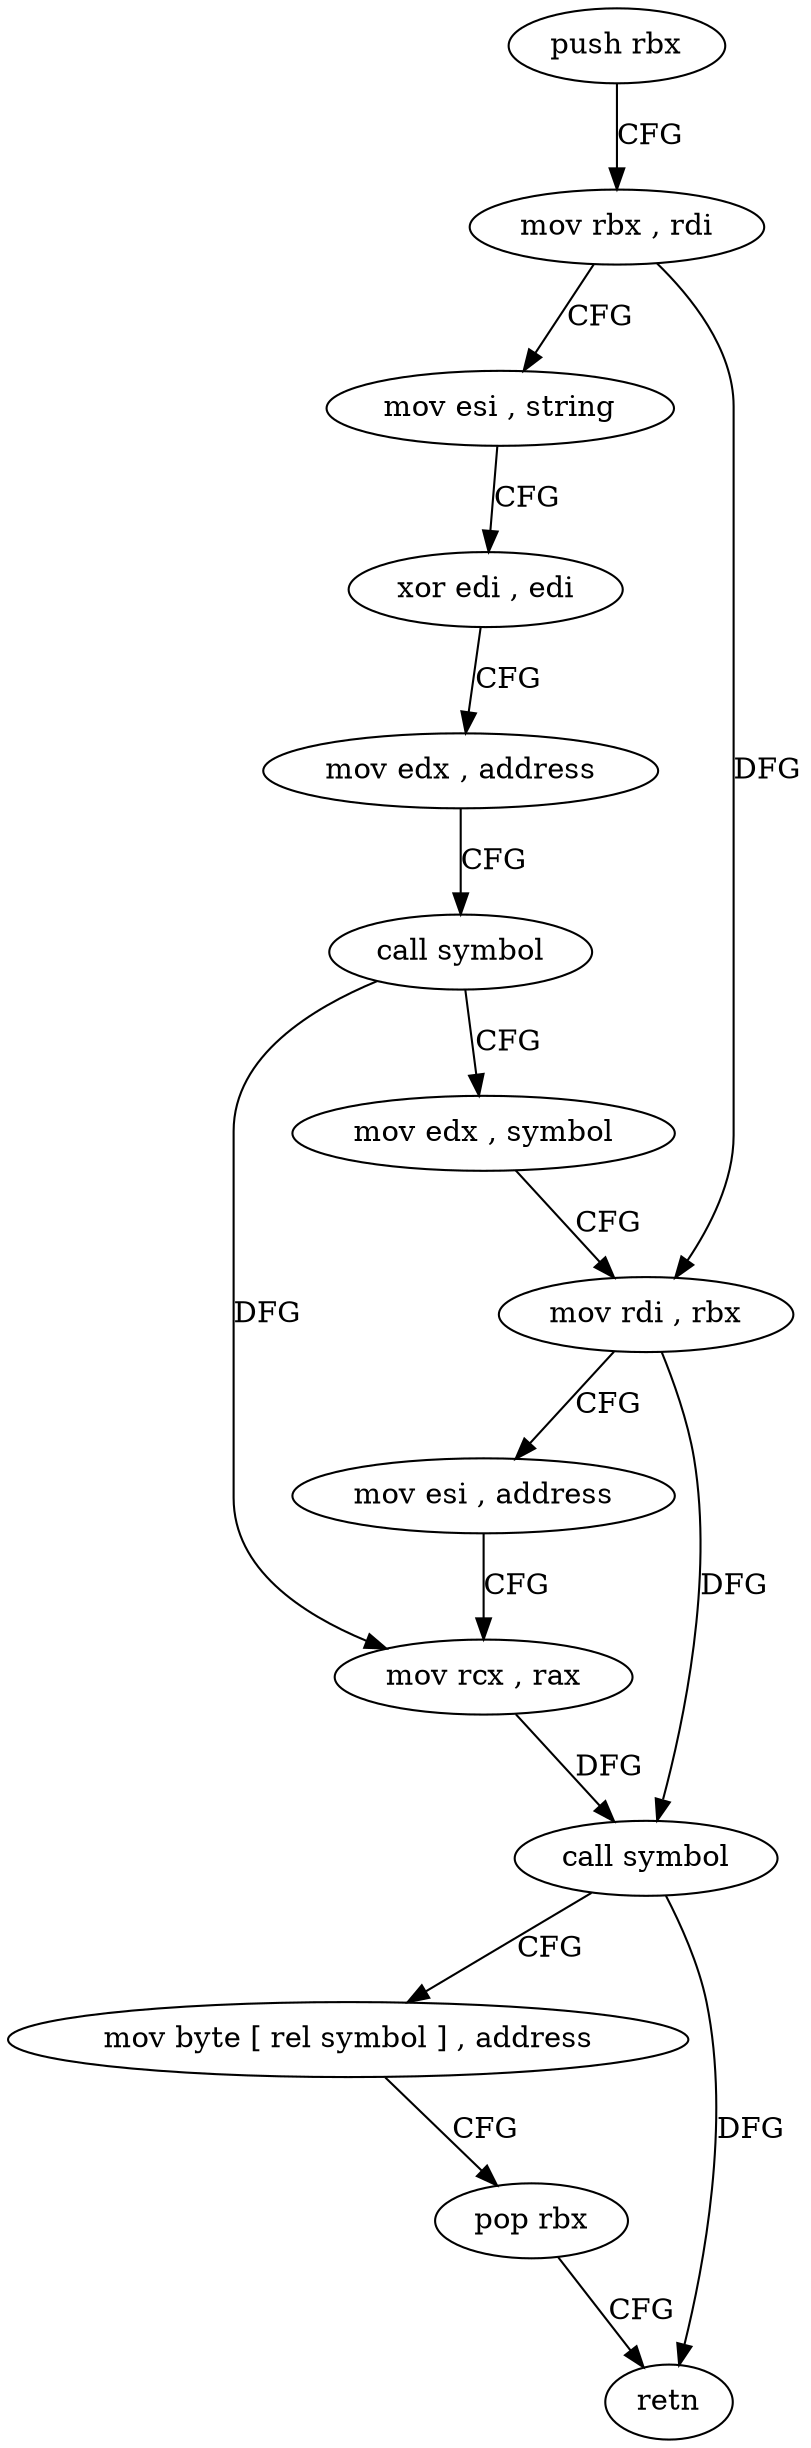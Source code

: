 digraph "func" {
"4203632" [label = "push rbx" ]
"4203633" [label = "mov rbx , rdi" ]
"4203636" [label = "mov esi , string" ]
"4203641" [label = "xor edi , edi" ]
"4203643" [label = "mov edx , address" ]
"4203648" [label = "call symbol" ]
"4203653" [label = "mov edx , symbol" ]
"4203658" [label = "mov rdi , rbx" ]
"4203661" [label = "mov esi , address" ]
"4203666" [label = "mov rcx , rax" ]
"4203669" [label = "call symbol" ]
"4203674" [label = "mov byte [ rel symbol ] , address" ]
"4203681" [label = "pop rbx" ]
"4203682" [label = "retn" ]
"4203632" -> "4203633" [ label = "CFG" ]
"4203633" -> "4203636" [ label = "CFG" ]
"4203633" -> "4203658" [ label = "DFG" ]
"4203636" -> "4203641" [ label = "CFG" ]
"4203641" -> "4203643" [ label = "CFG" ]
"4203643" -> "4203648" [ label = "CFG" ]
"4203648" -> "4203653" [ label = "CFG" ]
"4203648" -> "4203666" [ label = "DFG" ]
"4203653" -> "4203658" [ label = "CFG" ]
"4203658" -> "4203661" [ label = "CFG" ]
"4203658" -> "4203669" [ label = "DFG" ]
"4203661" -> "4203666" [ label = "CFG" ]
"4203666" -> "4203669" [ label = "DFG" ]
"4203669" -> "4203674" [ label = "CFG" ]
"4203669" -> "4203682" [ label = "DFG" ]
"4203674" -> "4203681" [ label = "CFG" ]
"4203681" -> "4203682" [ label = "CFG" ]
}
